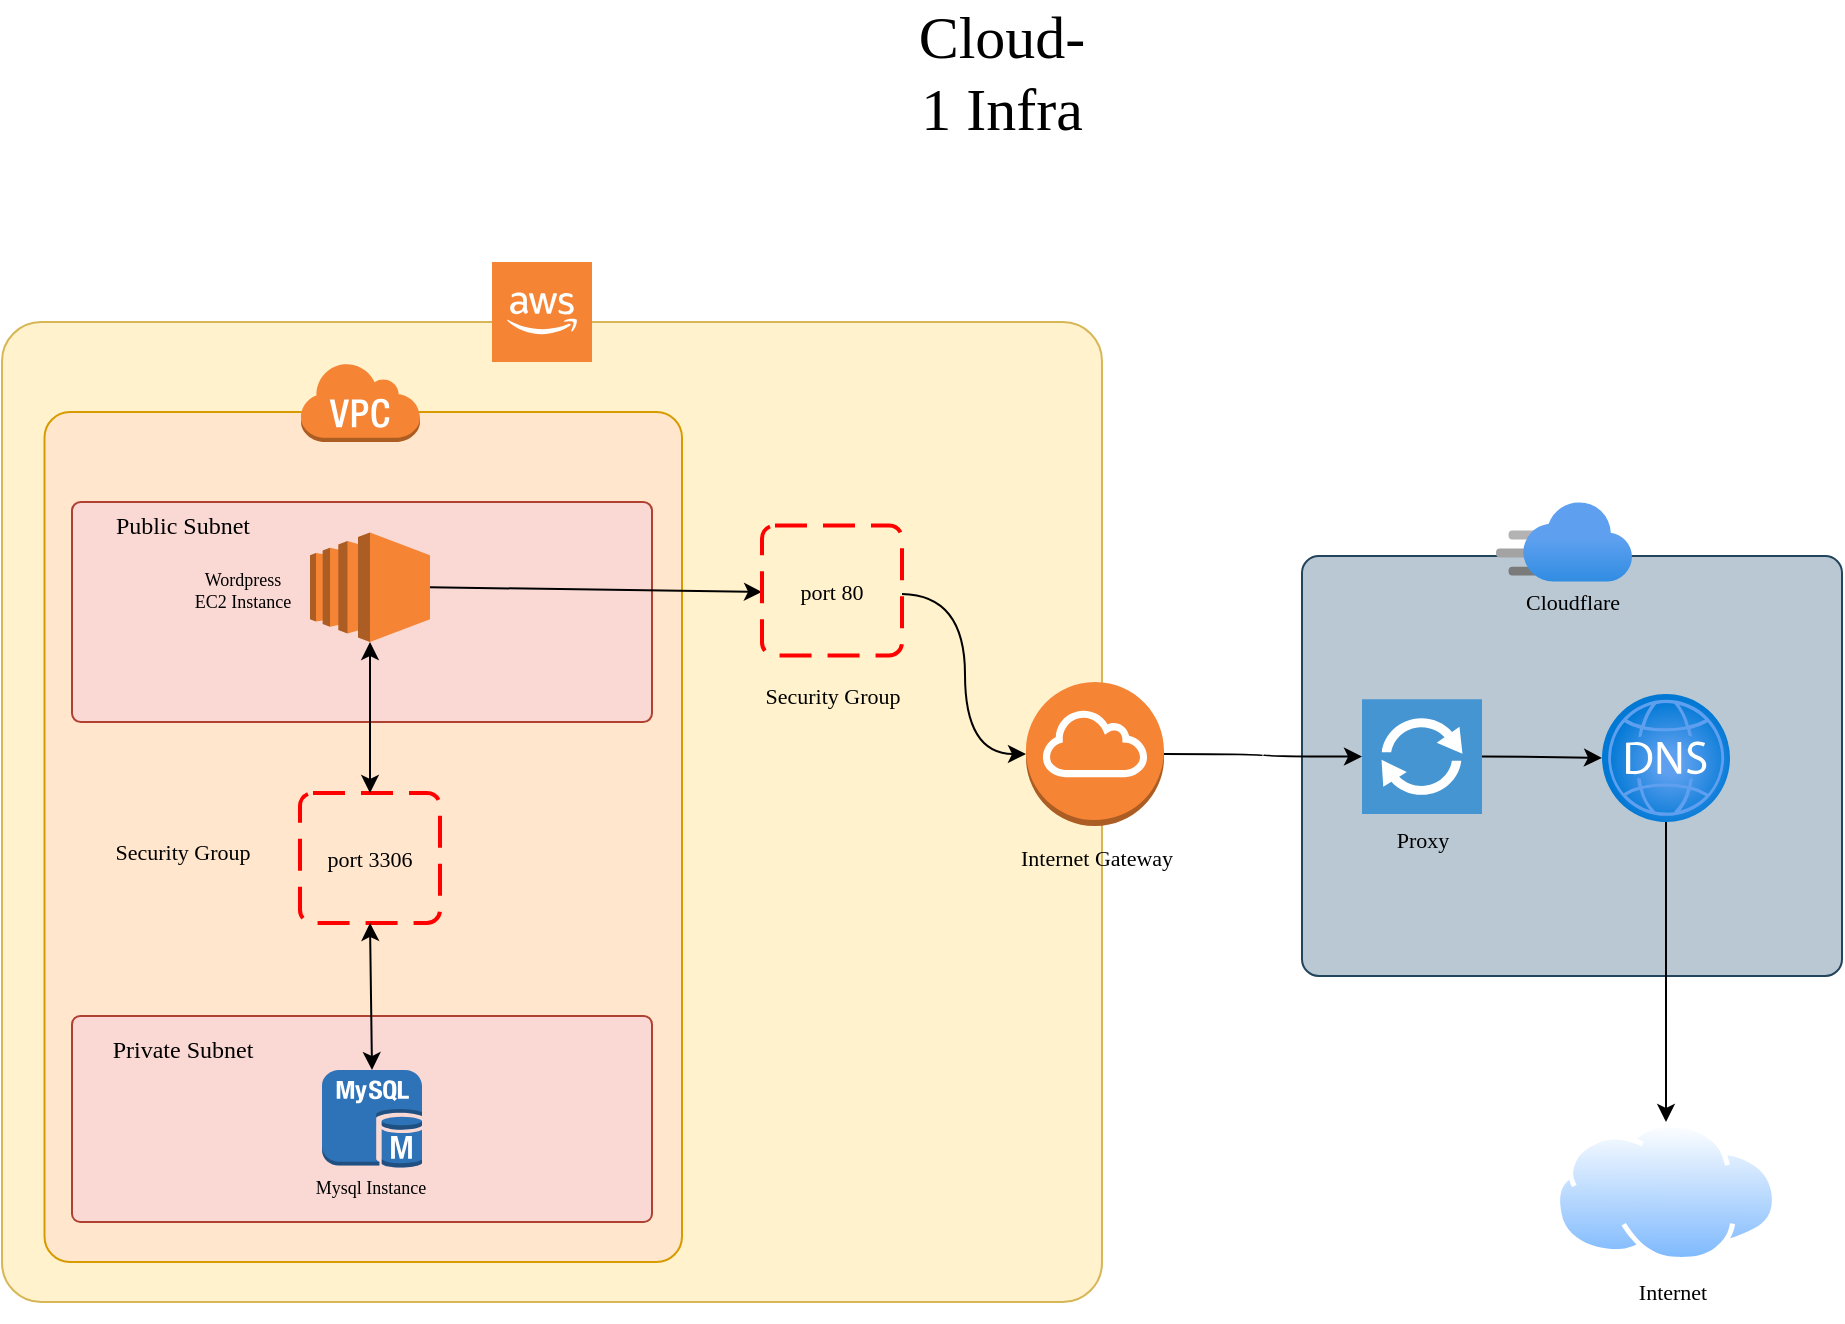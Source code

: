 <mxfile version="20.8.17" type="github">
  <diagram name="Page-1" id="zq42hBTnkzEDLu3Fidij">
    <mxGraphModel dx="1405" dy="1032" grid="1" gridSize="10" guides="1" tooltips="1" connect="1" arrows="1" fold="1" page="1" pageScale="1" pageWidth="850" pageHeight="1100" math="0" shadow="0">
      <root>
        <mxCell id="0" />
        <mxCell id="1" parent="0" />
        <mxCell id="xyvTZJhsJyeAS4RkJOcC-16" value="" style="rounded=1;html=1;fillColor=#fff2cc;strokeColor=#d6b656;whiteSpace=wrap;strokeWidth=1;perimeterSpacing=0;arcSize=4;" parent="1" vertex="1">
          <mxGeometry x="290" y="180" width="550" height="490" as="geometry" />
        </mxCell>
        <mxCell id="xyvTZJhsJyeAS4RkJOcC-21" value="" style="rounded=1;html=1;fillColor=#ffe6cc;strokeColor=#d79b00;whiteSpace=wrap;strokeWidth=1;perimeterSpacing=0;arcSize=4;" parent="1" vertex="1">
          <mxGeometry x="311.25" y="225" width="318.75" height="425" as="geometry" />
        </mxCell>
        <mxCell id="xyvTZJhsJyeAS4RkJOcC-23" value="" style="rounded=1;html=1;whiteSpace=wrap;strokeWidth=1;perimeterSpacing=0;arcSize=4;fillColor=#fad9d5;strokeColor=#ae4132;" parent="1" vertex="1">
          <mxGeometry x="325" y="270" width="290" height="110" as="geometry" />
        </mxCell>
        <mxCell id="xyvTZJhsJyeAS4RkJOcC-24" value="&lt;div&gt;Public Subnet&lt;/div&gt;" style="text;html=1;align=center;verticalAlign=middle;resizable=0;points=[];autosize=1;strokeColor=none;fillColor=none;fontFamily=Verdana;" parent="1" vertex="1">
          <mxGeometry x="325" y="267" width="110" height="30" as="geometry" />
        </mxCell>
        <mxCell id="xyvTZJhsJyeAS4RkJOcC-25" value="" style="outlineConnect=0;dashed=0;verticalLabelPosition=bottom;verticalAlign=top;align=center;html=1;shape=mxgraph.aws3.ec2;fillColor=#F58534;gradientColor=none;rounded=1;labelBackgroundColor=none;strokeWidth=1;fontFamily=Verdana;" parent="1" vertex="1">
          <mxGeometry x="444" y="285.25" width="60" height="54.75" as="geometry" />
        </mxCell>
        <mxCell id="xyvTZJhsJyeAS4RkJOcC-26" value="&lt;div style=&quot;font-size: 9px;&quot;&gt;&lt;font style=&quot;font-size: 9px;&quot;&gt;&lt;br&gt;Wordpress&lt;br&gt;EC2 Instance&lt;/font&gt;&lt;/div&gt;" style="text;html=1;align=center;verticalAlign=middle;resizable=0;points=[];autosize=1;strokeColor=none;fillColor=none;fontFamily=Verdana;" parent="1" vertex="1">
          <mxGeometry x="370" y="284.25" width="80" height="50" as="geometry" />
        </mxCell>
        <mxCell id="xyvTZJhsJyeAS4RkJOcC-27" value="" style="rounded=1;html=1;whiteSpace=wrap;strokeWidth=1;perimeterSpacing=0;arcSize=4;fillColor=#fad9d5;strokeColor=#ae4132;" parent="1" vertex="1">
          <mxGeometry x="325" y="527" width="290" height="103" as="geometry" />
        </mxCell>
        <mxCell id="xyvTZJhsJyeAS4RkJOcC-28" value="&lt;div&gt;Private Subnet&lt;/div&gt;" style="text;html=1;align=center;verticalAlign=middle;resizable=0;points=[];autosize=1;strokeColor=none;fillColor=none;fontFamily=Verdana;" parent="1" vertex="1">
          <mxGeometry x="325" y="529" width="110" height="30" as="geometry" />
        </mxCell>
        <mxCell id="xyvTZJhsJyeAS4RkJOcC-29" value="" style="outlineConnect=0;dashed=0;verticalLabelPosition=bottom;verticalAlign=top;align=center;html=1;shape=mxgraph.aws3.mysql_db_instance;fillColor=#2E73B8;gradientColor=none;rounded=1;labelBackgroundColor=none;strokeWidth=1;fontFamily=Verdana;fontSize=9;" parent="1" vertex="1">
          <mxGeometry x="450" y="554" width="50" height="49" as="geometry" />
        </mxCell>
        <mxCell id="xyvTZJhsJyeAS4RkJOcC-30" value="&lt;div&gt;Mysql Instance&lt;/div&gt;&lt;div&gt;&lt;br&gt;&lt;/div&gt;" style="text;html=1;align=center;verticalAlign=middle;resizable=0;points=[];autosize=1;strokeColor=none;fillColor=none;fontSize=9;fontFamily=Verdana;" parent="1" vertex="1">
          <mxGeometry x="429" y="598" width="90" height="40" as="geometry" />
        </mxCell>
        <mxCell id="xyvTZJhsJyeAS4RkJOcC-32" value="" style="endArrow=classic;html=1;rounded=0;fontFamily=Verdana;fontSize=9;exitX=1;exitY=0.5;exitDx=0;exitDy=0;exitPerimeter=0;" parent="1" source="xyvTZJhsJyeAS4RkJOcC-25" edge="1">
          <mxGeometry width="50" height="50" relative="1" as="geometry">
            <mxPoint x="540" y="314" as="sourcePoint" />
            <mxPoint x="670" y="315" as="targetPoint" />
          </mxGeometry>
        </mxCell>
        <mxCell id="xyvTZJhsJyeAS4RkJOcC-37" value="&lt;div&gt;Security Group&lt;/div&gt;" style="text;html=1;align=center;verticalAlign=middle;resizable=0;points=[];autosize=1;strokeColor=none;fillColor=none;fontSize=11;fontFamily=Verdana;" parent="1" vertex="1">
          <mxGeometry x="650" y="352" width="110" height="30" as="geometry" />
        </mxCell>
        <mxCell id="xyvTZJhsJyeAS4RkJOcC-38" value="" style="aspect=fixed;perimeter=ellipsePerimeter;html=1;align=center;shadow=0;dashed=0;spacingTop=3;image;image=img/lib/active_directory/internet_cloud.svg;rounded=1;labelBackgroundColor=none;strokeWidth=1;fontFamily=Verdana;fontSize=11;" parent="1" vertex="1">
          <mxGeometry x="1066.45" y="580" width="111.11" height="70" as="geometry" />
        </mxCell>
        <mxCell id="xyvTZJhsJyeAS4RkJOcC-51" value="" style="edgeStyle=orthogonalEdgeStyle;curved=1;rounded=0;orthogonalLoop=1;jettySize=auto;html=1;fontFamily=Verdana;fontSize=11;endFill=1;entryX=0;entryY=0.5;entryDx=0;entryDy=0;entryPerimeter=0;" parent="1" target="xyvTZJhsJyeAS4RkJOcC-46" edge="1">
          <mxGeometry relative="1" as="geometry">
            <mxPoint x="740" y="316" as="sourcePoint" />
            <mxPoint x="815" y="316" as="targetPoint" />
          </mxGeometry>
        </mxCell>
        <mxCell id="xyvTZJhsJyeAS4RkJOcC-46" value="" style="outlineConnect=0;dashed=0;verticalLabelPosition=bottom;verticalAlign=top;align=center;html=1;shape=mxgraph.aws3.internet_gateway;fillColor=#F58534;gradientColor=none;rounded=1;labelBackgroundColor=none;strokeWidth=1;fontFamily=Verdana;fontSize=11;" parent="1" vertex="1">
          <mxGeometry x="802" y="360" width="69" height="72" as="geometry" />
        </mxCell>
        <mxCell id="xyvTZJhsJyeAS4RkJOcC-47" value="&lt;div&gt;Internet Gateway&lt;/div&gt;" style="text;html=1;align=center;verticalAlign=middle;resizable=0;points=[];autosize=1;strokeColor=none;fillColor=none;fontSize=11;fontFamily=Verdana;" parent="1" vertex="1">
          <mxGeometry x="776.5" y="433" width="120" height="30" as="geometry" />
        </mxCell>
        <mxCell id="xyvTZJhsJyeAS4RkJOcC-70" value="port 80" style="rounded=1;arcSize=10;dashed=1;strokeColor=#ff0000;fillColor=none;gradientColor=none;dashPattern=8 4;strokeWidth=2;labelBackgroundColor=none;fontFamily=Verdana;fontSize=11;" parent="1" vertex="1">
          <mxGeometry x="670" y="281.75" width="70" height="65" as="geometry" />
        </mxCell>
        <mxCell id="xyvTZJhsJyeAS4RkJOcC-76" value="&lt;div&gt;Security Group&lt;/div&gt;" style="text;html=1;align=center;verticalAlign=middle;resizable=0;points=[];autosize=1;strokeColor=none;fillColor=none;fontSize=11;fontFamily=Verdana;" parent="1" vertex="1">
          <mxGeometry x="325" y="430" width="110" height="30" as="geometry" />
        </mxCell>
        <mxCell id="xyvTZJhsJyeAS4RkJOcC-77" value="port 3306" style="rounded=1;arcSize=10;dashed=1;strokeColor=#ff0000;fillColor=none;gradientColor=none;dashPattern=8 4;strokeWidth=2;labelBackgroundColor=none;fontFamily=Verdana;fontSize=11;" parent="1" vertex="1">
          <mxGeometry x="439" y="415.5" width="70" height="65" as="geometry" />
        </mxCell>
        <mxCell id="xyvTZJhsJyeAS4RkJOcC-79" value="" style="endArrow=classic;startArrow=classic;html=1;rounded=0;fontFamily=Verdana;fontSize=11;curved=1;exitX=0.5;exitY=0;exitDx=0;exitDy=0;exitPerimeter=0;entryX=0.5;entryY=1;entryDx=0;entryDy=0;" parent="1" source="xyvTZJhsJyeAS4RkJOcC-29" target="xyvTZJhsJyeAS4RkJOcC-77" edge="1">
          <mxGeometry width="50" height="50" relative="1" as="geometry">
            <mxPoint x="960" y="290" as="sourcePoint" />
            <mxPoint x="1010" y="240" as="targetPoint" />
          </mxGeometry>
        </mxCell>
        <mxCell id="xyvTZJhsJyeAS4RkJOcC-87" value="" style="endArrow=classic;startArrow=classic;html=1;rounded=0;fontFamily=Verdana;fontSize=11;curved=1;entryX=0.5;entryY=1;entryDx=0;entryDy=0;entryPerimeter=0;exitX=0.5;exitY=0;exitDx=0;exitDy=0;" parent="1" source="xyvTZJhsJyeAS4RkJOcC-77" target="xyvTZJhsJyeAS4RkJOcC-25" edge="1">
          <mxGeometry width="50" height="50" relative="1" as="geometry">
            <mxPoint x="730" y="920" as="sourcePoint" />
            <mxPoint x="780" y="870" as="targetPoint" />
          </mxGeometry>
        </mxCell>
        <mxCell id="fzDZzmI_oOpx8MPZNI7C-3" value="" style="outlineConnect=0;dashed=0;verticalLabelPosition=bottom;verticalAlign=top;align=center;html=1;shape=mxgraph.aws3.cloud_2;fillColor=#F58534;gradientColor=none;rounded=1;labelBackgroundColor=none;strokeWidth=1;fontFamily=Verdana;fontSize=11;" vertex="1" parent="1">
          <mxGeometry x="535" y="150" width="50" height="50" as="geometry" />
        </mxCell>
        <mxCell id="fzDZzmI_oOpx8MPZNI7C-4" value="" style="outlineConnect=0;dashed=0;verticalLabelPosition=bottom;verticalAlign=top;align=center;html=1;shape=mxgraph.aws3.virtual_private_cloud;fillColor=#F58534;gradientColor=none;rounded=1;labelBackgroundColor=none;strokeWidth=1;fontFamily=Verdana;fontSize=11;" vertex="1" parent="1">
          <mxGeometry x="439" y="200" width="60" height="40" as="geometry" />
        </mxCell>
        <mxCell id="fzDZzmI_oOpx8MPZNI7C-17" value="" style="rounded=1;html=1;fillColor=#bac8d3;strokeColor=#23445d;whiteSpace=wrap;strokeWidth=1;perimeterSpacing=0;arcSize=4;" vertex="1" parent="1">
          <mxGeometry x="940" y="297" width="270" height="210" as="geometry" />
        </mxCell>
        <mxCell id="fzDZzmI_oOpx8MPZNI7C-18" value="" style="aspect=fixed;html=1;points=[];align=center;image;fontSize=12;image=img/lib/azure2/app_services/CDN_Profiles.svg;rounded=1;labelBackgroundColor=none;comic=0;strokeWidth=1;fontFamily=Verdana;" vertex="1" parent="1">
          <mxGeometry x="1037" y="270" width="68" height="40" as="geometry" />
        </mxCell>
        <mxCell id="fzDZzmI_oOpx8MPZNI7C-19" value="Cloudflare" style="text;html=1;align=center;verticalAlign=middle;resizable=0;points=[];autosize=1;strokeColor=none;fillColor=none;fontSize=11;fontFamily=Verdana;" vertex="1" parent="1">
          <mxGeometry x="1035" y="305.25" width="80" height="30" as="geometry" />
        </mxCell>
        <mxCell id="fzDZzmI_oOpx8MPZNI7C-29" style="edgeStyle=orthogonalEdgeStyle;curved=1;rounded=0;orthogonalLoop=1;jettySize=auto;html=1;fontFamily=Verdana;fontSize=11;endFill=1;" edge="1" parent="1" source="fzDZzmI_oOpx8MPZNI7C-21" target="xyvTZJhsJyeAS4RkJOcC-38">
          <mxGeometry relative="1" as="geometry" />
        </mxCell>
        <mxCell id="fzDZzmI_oOpx8MPZNI7C-21" value="" style="aspect=fixed;html=1;points=[];align=center;image;fontSize=12;image=img/lib/azure2/networking/DNS_Zones.svg;rounded=1;labelBackgroundColor=none;comic=0;strokeWidth=1;fontFamily=Verdana;" vertex="1" parent="1">
          <mxGeometry x="1090" y="366" width="64" height="64" as="geometry" />
        </mxCell>
        <mxCell id="fzDZzmI_oOpx8MPZNI7C-23" value="&lt;div&gt;Internet&lt;/div&gt;" style="text;html=1;align=center;verticalAlign=middle;resizable=0;points=[];autosize=1;strokeColor=none;fillColor=none;fontSize=11;fontFamily=Verdana;" vertex="1" parent="1">
          <mxGeometry x="1090" y="650" width="70" height="30" as="geometry" />
        </mxCell>
        <mxCell id="fzDZzmI_oOpx8MPZNI7C-28" style="edgeStyle=orthogonalEdgeStyle;curved=1;rounded=0;orthogonalLoop=1;jettySize=auto;html=1;fontFamily=Verdana;fontSize=11;endFill=1;" edge="1" parent="1" source="fzDZzmI_oOpx8MPZNI7C-26" target="fzDZzmI_oOpx8MPZNI7C-21">
          <mxGeometry relative="1" as="geometry" />
        </mxCell>
        <mxCell id="fzDZzmI_oOpx8MPZNI7C-26" value="&lt;div&gt;Proxy&lt;/div&gt;" style="pointerEvents=1;shadow=0;dashed=0;html=1;strokeColor=none;fillColor=#4495D1;labelPosition=center;verticalLabelPosition=bottom;verticalAlign=top;align=center;outlineConnect=0;shape=mxgraph.veeam.2d.proxy;rounded=1;labelBackgroundColor=none;comic=0;strokeWidth=1;fontFamily=Verdana;fontSize=11;" vertex="1" parent="1">
          <mxGeometry x="970" y="368.6" width="60" height="57.4" as="geometry" />
        </mxCell>
        <mxCell id="fzDZzmI_oOpx8MPZNI7C-27" style="edgeStyle=orthogonalEdgeStyle;curved=1;rounded=0;orthogonalLoop=1;jettySize=auto;html=1;fontFamily=Verdana;fontSize=11;endFill=1;" edge="1" parent="1" source="xyvTZJhsJyeAS4RkJOcC-46" target="fzDZzmI_oOpx8MPZNI7C-26">
          <mxGeometry relative="1" as="geometry" />
        </mxCell>
        <mxCell id="fzDZzmI_oOpx8MPZNI7C-30" value="Cloud-1 Infra" style="text;html=1;strokeColor=none;fillColor=none;align=center;verticalAlign=middle;whiteSpace=wrap;rounded=0;fontSize=30;fontFamily=Garamond;" vertex="1" parent="1">
          <mxGeometry x="760" y="40" width="60" height="30" as="geometry" />
        </mxCell>
      </root>
    </mxGraphModel>
  </diagram>
</mxfile>
